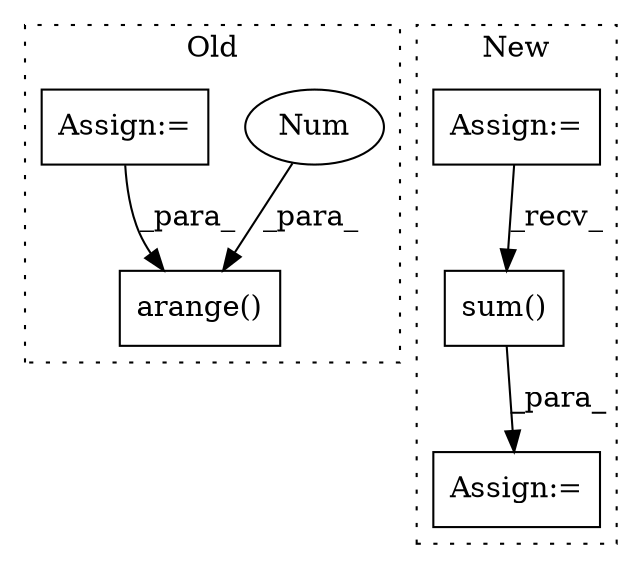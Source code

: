 digraph G {
subgraph cluster0 {
1 [label="arange()" a="75" s="2399,2417" l="11,1" shape="box"];
3 [label="Num" a="76" s="2410" l="1" shape="ellipse"];
5 [label="Assign:=" a="68" s="2314" l="3" shape="box"];
label = "Old";
style="dotted";
}
subgraph cluster1 {
2 [label="sum()" a="75" s="2426,2442" l="8,16" shape="box"];
4 [label="Assign:=" a="68" s="2408" l="3" shape="box"];
6 [label="Assign:=" a="68" s="2348" l="3" shape="box"];
label = "New";
style="dotted";
}
2 -> 4 [label="_para_"];
3 -> 1 [label="_para_"];
5 -> 1 [label="_para_"];
6 -> 2 [label="_recv_"];
}